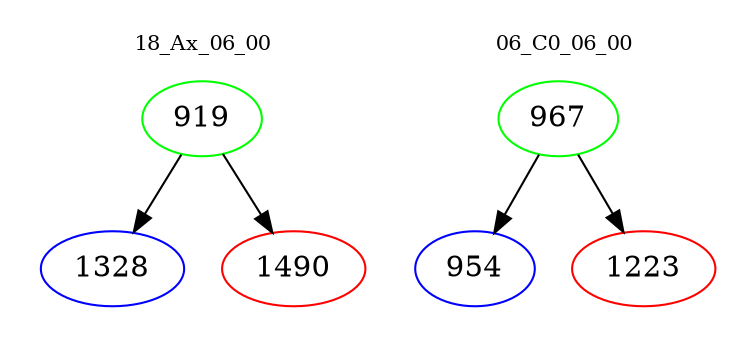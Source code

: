 digraph{
subgraph cluster_0 {
color = white
label = "18_Ax_06_00";
fontsize=10;
T0_919 [label="919", color="green"]
T0_919 -> T0_1328 [color="black"]
T0_1328 [label="1328", color="blue"]
T0_919 -> T0_1490 [color="black"]
T0_1490 [label="1490", color="red"]
}
subgraph cluster_1 {
color = white
label = "06_C0_06_00";
fontsize=10;
T1_967 [label="967", color="green"]
T1_967 -> T1_954 [color="black"]
T1_954 [label="954", color="blue"]
T1_967 -> T1_1223 [color="black"]
T1_1223 [label="1223", color="red"]
}
}
